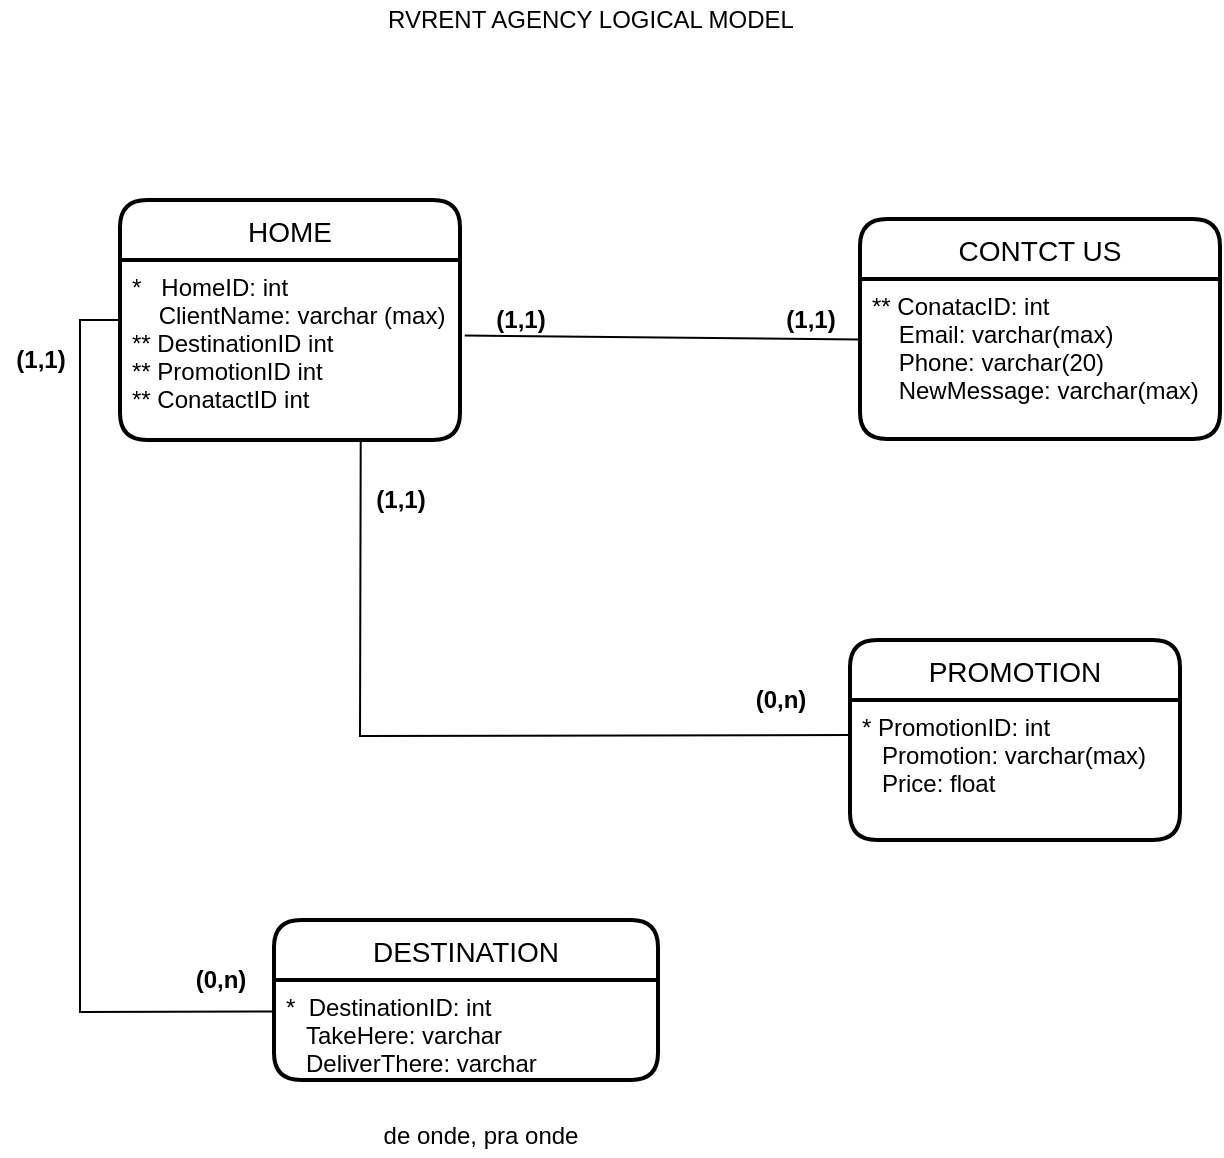 <mxfile version="16.4.0" type="device"><diagram id="hgJaqF5TQc6NJchU9PcF" name="Page-1"><mxGraphModel dx="496" dy="1508" grid="1" gridSize="10" guides="1" tooltips="1" connect="1" arrows="1" fold="1" page="1" pageScale="1" pageWidth="827" pageHeight="1169" math="0" shadow="0"><root><mxCell id="0"/><mxCell id="1" parent="0"/><mxCell id="8XIt1TP5siKSDCj_STBI-1" value="PROMOTION" style="swimlane;childLayout=stackLayout;horizontal=1;startSize=30;horizontalStack=0;rounded=1;fontSize=14;fontStyle=0;strokeWidth=2;resizeParent=0;resizeLast=1;shadow=0;dashed=0;align=center;" parent="1" vertex="1"><mxGeometry x="565" y="180" width="165" height="100" as="geometry"/></mxCell><mxCell id="8XIt1TP5siKSDCj_STBI-2" value="* PromotionID: int&#10;   Promotion: varchar(max)&#10;   Price: float" style="align=left;strokeColor=none;fillColor=none;spacingLeft=4;fontSize=12;verticalAlign=top;resizable=0;rotatable=0;part=1;" parent="8XIt1TP5siKSDCj_STBI-1" vertex="1"><mxGeometry y="30" width="165" height="70" as="geometry"/></mxCell><mxCell id="wbpXClyd8Xwmb71me3EB-1" value="HOME" style="swimlane;childLayout=stackLayout;horizontal=1;startSize=30;horizontalStack=0;rounded=1;fontSize=14;fontStyle=0;strokeWidth=2;resizeParent=0;resizeLast=1;shadow=0;dashed=0;align=center;" parent="1" vertex="1"><mxGeometry x="200" y="-40" width="170" height="120" as="geometry"/></mxCell><mxCell id="wbpXClyd8Xwmb71me3EB-2" value="*   HomeID: int&#10;    ClientName: varchar (max)&#10;** DestinationID int&#10;** PromotionID int&#10;** ConatactID int&#10;" style="align=left;strokeColor=none;fillColor=none;spacingLeft=4;fontSize=12;verticalAlign=top;resizable=0;rotatable=0;part=1;" parent="wbpXClyd8Xwmb71me3EB-1" vertex="1"><mxGeometry y="30" width="170" height="90" as="geometry"/></mxCell><mxCell id="wbpXClyd8Xwmb71me3EB-3" value="DESTINATION" style="swimlane;childLayout=stackLayout;horizontal=1;startSize=30;horizontalStack=0;rounded=1;fontSize=14;fontStyle=0;strokeWidth=2;resizeParent=0;resizeLast=1;shadow=0;dashed=0;align=center;" parent="1" vertex="1"><mxGeometry x="277" y="320" width="192" height="80" as="geometry"/></mxCell><mxCell id="wbpXClyd8Xwmb71me3EB-4" value="*  DestinationID: int&#10;   TakeHere: varchar&#10;   DeliverThere: varchar" style="align=left;strokeColor=none;fillColor=none;spacingLeft=4;fontSize=12;verticalAlign=top;resizable=0;rotatable=0;part=1;" parent="wbpXClyd8Xwmb71me3EB-3" vertex="1"><mxGeometry y="30" width="192" height="50" as="geometry"/></mxCell><mxCell id="wbpXClyd8Xwmb71me3EB-5" value="CONTCT US" style="swimlane;childLayout=stackLayout;horizontal=1;startSize=30;horizontalStack=0;rounded=1;fontSize=14;fontStyle=0;strokeWidth=2;resizeParent=0;resizeLast=1;shadow=0;dashed=0;align=center;" parent="1" vertex="1"><mxGeometry x="570" y="-30.5" width="180" height="110" as="geometry"/></mxCell><mxCell id="wbpXClyd8Xwmb71me3EB-6" value="** ConatacID: int&#10;    Email: varchar(max)&#10;    Phone: varchar(20)&#10;    NewMessage: varchar(max)" style="align=left;strokeColor=none;fillColor=none;spacingLeft=4;fontSize=12;verticalAlign=top;resizable=0;rotatable=0;part=1;" parent="wbpXClyd8Xwmb71me3EB-5" vertex="1"><mxGeometry y="30" width="180" height="80" as="geometry"/></mxCell><mxCell id="wbpXClyd8Xwmb71me3EB-7" style="edgeStyle=orthogonalEdgeStyle;rounded=0;orthogonalLoop=1;jettySize=auto;html=1;exitX=0.5;exitY=1;exitDx=0;exitDy=0;" parent="wbpXClyd8Xwmb71me3EB-5" source="wbpXClyd8Xwmb71me3EB-6" target="wbpXClyd8Xwmb71me3EB-6" edge="1"><mxGeometry relative="1" as="geometry"/></mxCell><mxCell id="wbpXClyd8Xwmb71me3EB-8" value="RVRENT AGENCY LOGICAL MODEL" style="text;html=1;align=center;verticalAlign=middle;resizable=0;points=[];autosize=1;strokeColor=none;fillColor=none;" parent="1" vertex="1"><mxGeometry x="325" y="-140" width="220" height="20" as="geometry"/></mxCell><mxCell id="wbpXClyd8Xwmb71me3EB-9" value="" style="endArrow=none;html=1;rounded=0;exitX=0;exitY=0.5;exitDx=0;exitDy=0;entryX=0;entryY=0.315;entryDx=0;entryDy=0;entryPerimeter=0;" parent="1" source="wbpXClyd8Xwmb71me3EB-1" target="wbpXClyd8Xwmb71me3EB-4" edge="1"><mxGeometry relative="1" as="geometry"><mxPoint x="281" y="110" as="sourcePoint"/><mxPoint x="281" y="265" as="targetPoint"/><Array as="points"><mxPoint x="180" y="20"/><mxPoint x="180" y="366"/></Array></mxGeometry></mxCell><mxCell id="wbpXClyd8Xwmb71me3EB-10" value="" style="endArrow=none;html=1;rounded=0;entryX=0;entryY=0.378;entryDx=0;entryDy=0;entryPerimeter=0;exitX=1.014;exitY=0.42;exitDx=0;exitDy=0;exitPerimeter=0;" parent="1" source="wbpXClyd8Xwmb71me3EB-2" target="wbpXClyd8Xwmb71me3EB-6" edge="1"><mxGeometry relative="1" as="geometry"><mxPoint x="380" y="29.5" as="sourcePoint"/><mxPoint x="661" y="39.5" as="targetPoint"/><Array as="points"/></mxGeometry></mxCell><mxCell id="wbpXClyd8Xwmb71me3EB-11" value="&lt;b&gt;(1,1)&lt;/b&gt;" style="text;html=1;align=center;verticalAlign=middle;resizable=0;points=[];autosize=1;strokeColor=none;fillColor=none;strokeWidth=3;" parent="1" vertex="1"><mxGeometry x="140" y="29.5" width="40" height="20" as="geometry"/></mxCell><mxCell id="wbpXClyd8Xwmb71me3EB-12" value="&lt;b&gt;(0,n)&lt;/b&gt;" style="text;html=1;align=center;verticalAlign=middle;resizable=0;points=[];autosize=1;strokeColor=none;fillColor=none;" parent="1" vertex="1"><mxGeometry x="230" y="340" width="40" height="20" as="geometry"/></mxCell><mxCell id="wbpXClyd8Xwmb71me3EB-13" value="&lt;b&gt;(0,n)&lt;/b&gt;" style="text;html=1;align=center;verticalAlign=middle;resizable=0;points=[];autosize=1;strokeColor=none;fillColor=none;" parent="1" vertex="1"><mxGeometry x="510" y="200" width="40" height="20" as="geometry"/></mxCell><mxCell id="wbpXClyd8Xwmb71me3EB-17" value="" style="endArrow=none;html=1;rounded=0;entryX=0;entryY=0.25;entryDx=0;entryDy=0;exitX=0.708;exitY=1.002;exitDx=0;exitDy=0;exitPerimeter=0;" parent="1" source="wbpXClyd8Xwmb71me3EB-2" target="8XIt1TP5siKSDCj_STBI-2" edge="1"><mxGeometry relative="1" as="geometry"><mxPoint x="310" y="100" as="sourcePoint"/><mxPoint x="669" y="41.58" as="targetPoint"/><Array as="points"><mxPoint x="320" y="228"/></Array></mxGeometry></mxCell><mxCell id="wbpXClyd8Xwmb71me3EB-21" value="&lt;b&gt;(1,1)&lt;/b&gt;" style="text;html=1;align=center;verticalAlign=middle;resizable=0;points=[];autosize=1;strokeColor=none;fillColor=none;strokeWidth=3;" parent="1" vertex="1"><mxGeometry x="320" y="100" width="40" height="20" as="geometry"/></mxCell><mxCell id="wbpXClyd8Xwmb71me3EB-22" value="&lt;b&gt;(1,1)&lt;/b&gt;" style="text;html=1;align=center;verticalAlign=middle;resizable=0;points=[];autosize=1;strokeColor=none;fillColor=none;strokeWidth=3;" parent="1" vertex="1"><mxGeometry x="380" y="9.5" width="40" height="20" as="geometry"/></mxCell><mxCell id="wbpXClyd8Xwmb71me3EB-23" value="&lt;b&gt;(1,1)&lt;/b&gt;" style="text;html=1;align=center;verticalAlign=middle;resizable=0;points=[];autosize=1;strokeColor=none;fillColor=none;strokeWidth=3;" parent="1" vertex="1"><mxGeometry x="525" y="9.5" width="40" height="20" as="geometry"/></mxCell><mxCell id="BODu_RqDWqd_Z5-N7gXH-1" value="de onde, pra onde" style="text;html=1;align=center;verticalAlign=middle;resizable=0;points=[];autosize=1;strokeColor=none;fillColor=none;" parent="1" vertex="1"><mxGeometry x="325" y="418" width="110" height="20" as="geometry"/></mxCell></root></mxGraphModel></diagram></mxfile>
